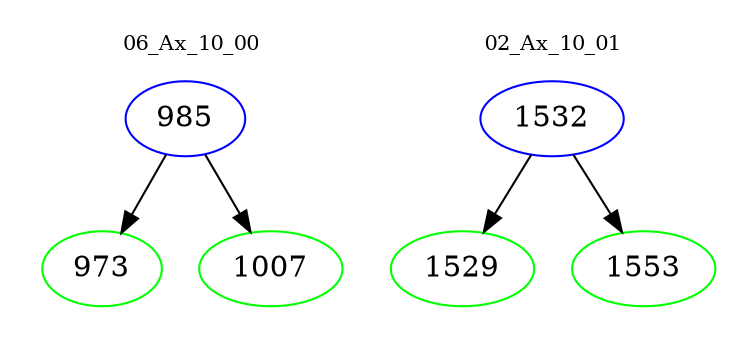 digraph{
subgraph cluster_0 {
color = white
label = "06_Ax_10_00";
fontsize=10;
T0_985 [label="985", color="blue"]
T0_985 -> T0_973 [color="black"]
T0_973 [label="973", color="green"]
T0_985 -> T0_1007 [color="black"]
T0_1007 [label="1007", color="green"]
}
subgraph cluster_1 {
color = white
label = "02_Ax_10_01";
fontsize=10;
T1_1532 [label="1532", color="blue"]
T1_1532 -> T1_1529 [color="black"]
T1_1529 [label="1529", color="green"]
T1_1532 -> T1_1553 [color="black"]
T1_1553 [label="1553", color="green"]
}
}
